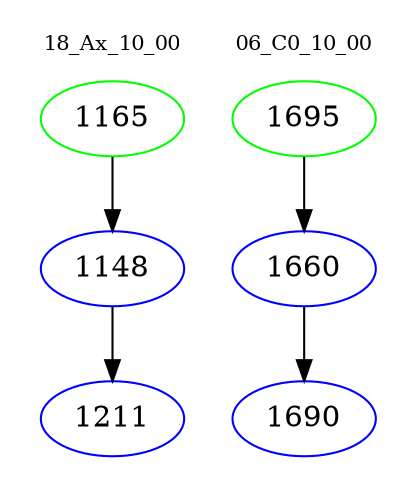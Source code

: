digraph{
subgraph cluster_0 {
color = white
label = "18_Ax_10_00";
fontsize=10;
T0_1165 [label="1165", color="green"]
T0_1165 -> T0_1148 [color="black"]
T0_1148 [label="1148", color="blue"]
T0_1148 -> T0_1211 [color="black"]
T0_1211 [label="1211", color="blue"]
}
subgraph cluster_1 {
color = white
label = "06_C0_10_00";
fontsize=10;
T1_1695 [label="1695", color="green"]
T1_1695 -> T1_1660 [color="black"]
T1_1660 [label="1660", color="blue"]
T1_1660 -> T1_1690 [color="black"]
T1_1690 [label="1690", color="blue"]
}
}
